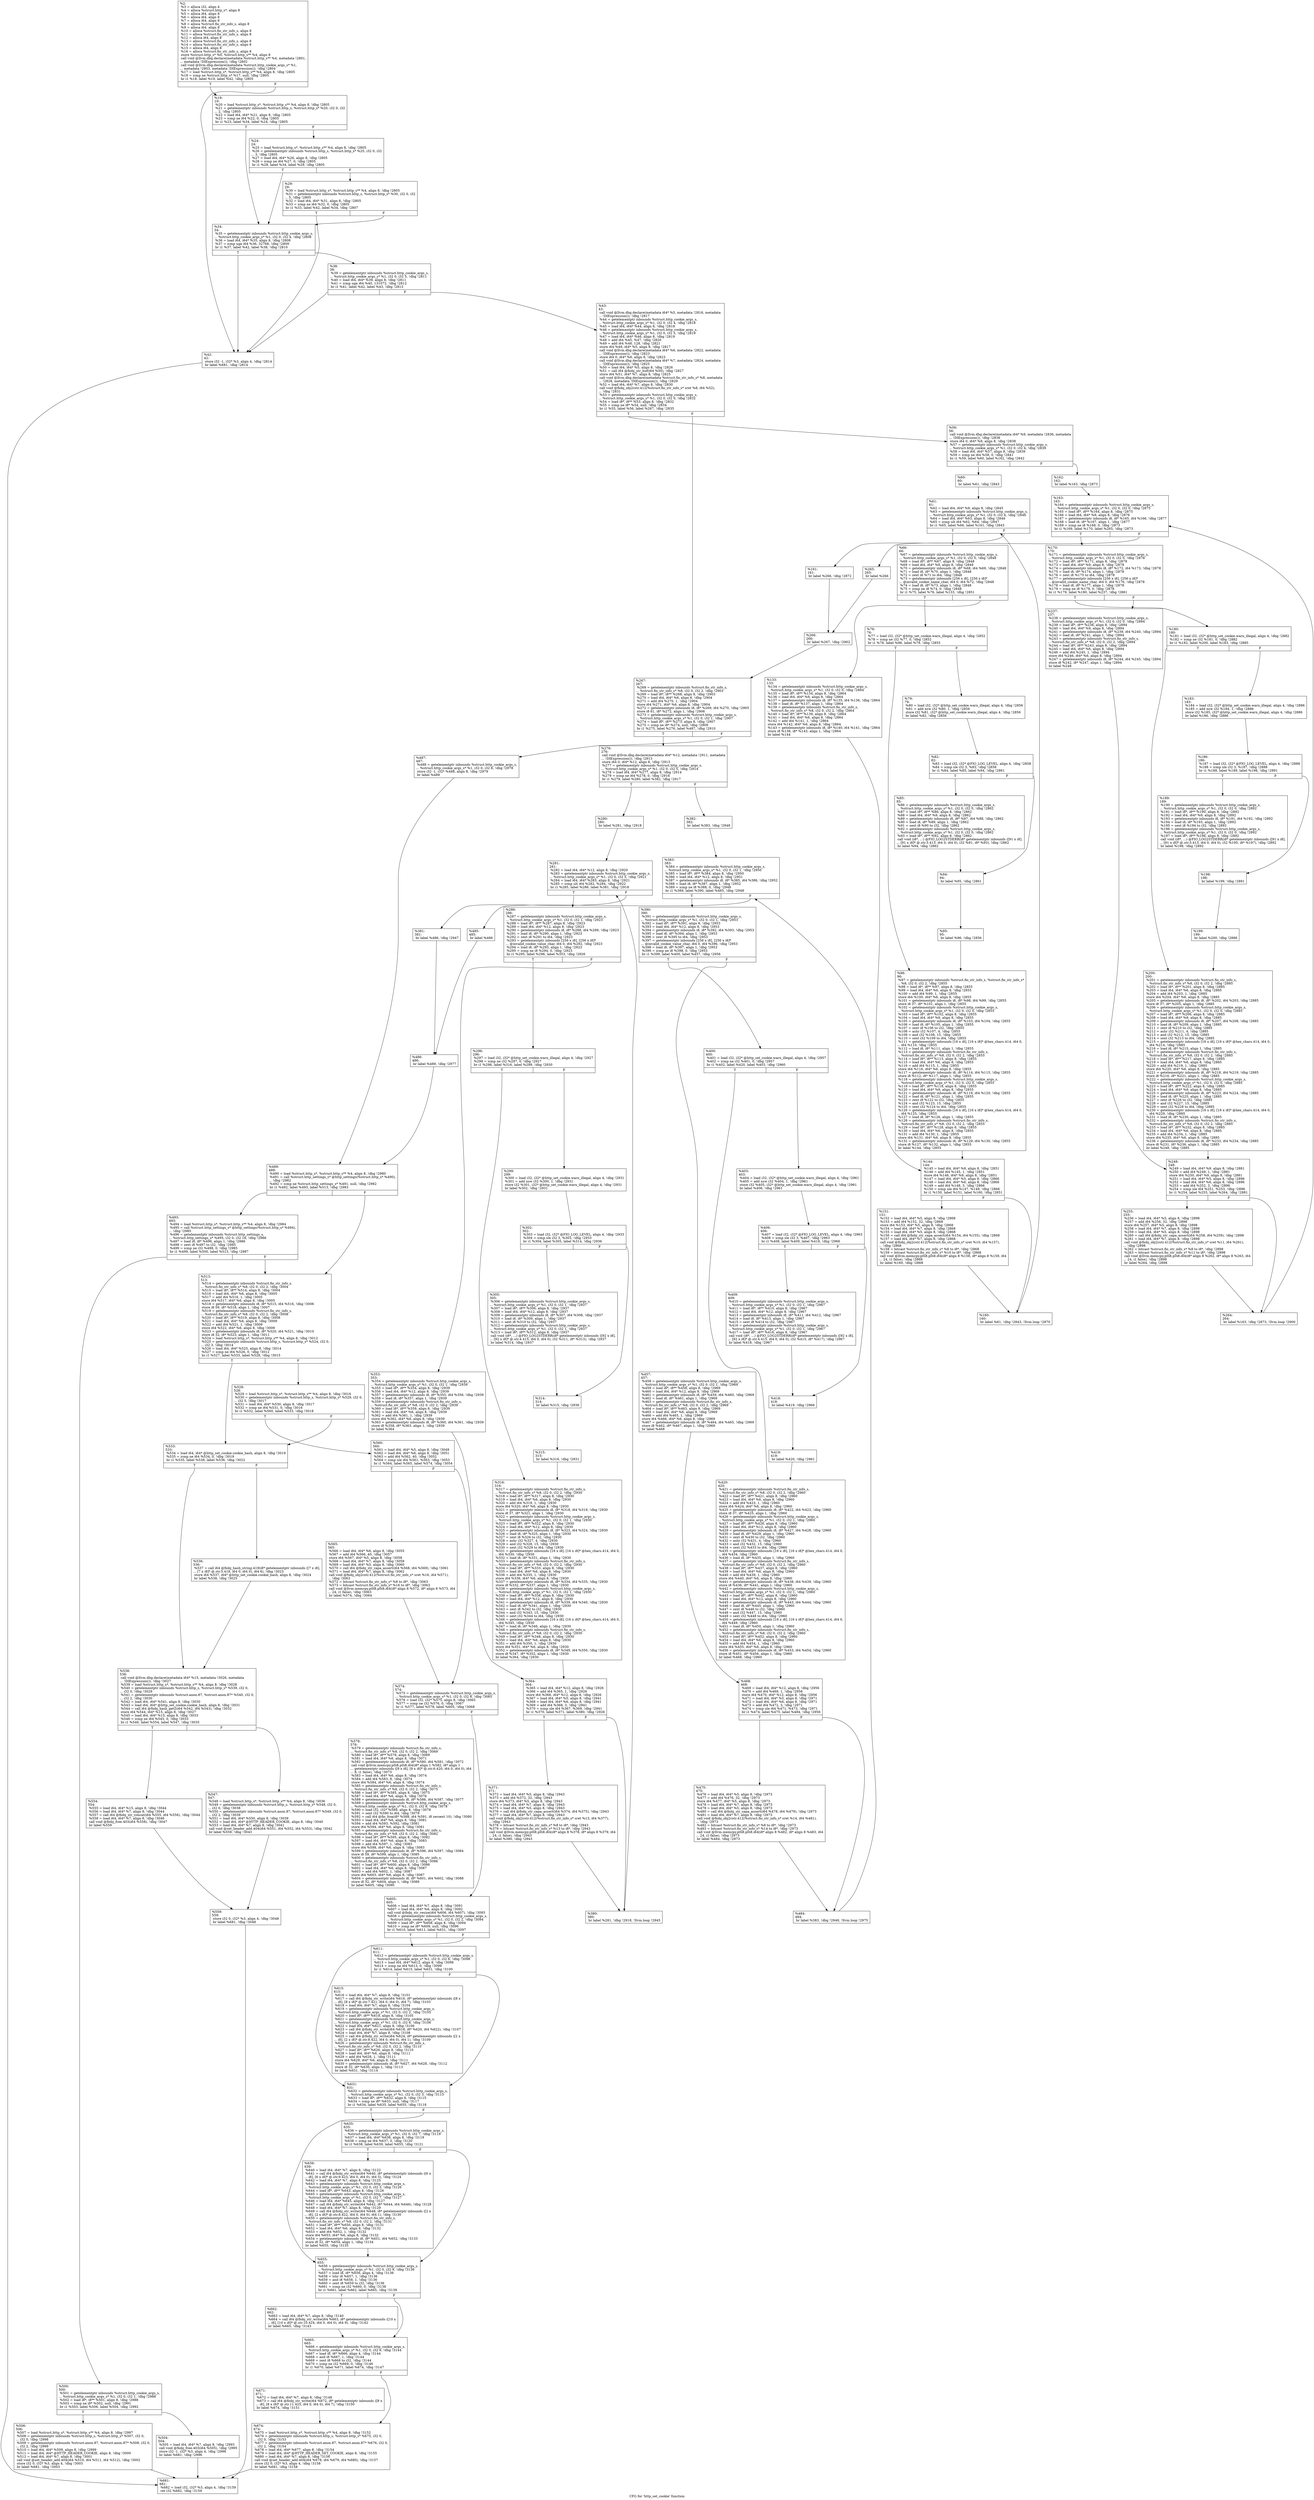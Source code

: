 digraph "CFG for 'http_set_cookie' function" {
	label="CFG for 'http_set_cookie' function";

	Node0x55685228bfd0 [shape=record,label="{%2:\l  %3 = alloca i32, align 4\l  %4 = alloca %struct.http_s*, align 8\l  %5 = alloca i64, align 8\l  %6 = alloca i64, align 8\l  %7 = alloca i64, align 8\l  %8 = alloca %struct.fio_str_info_s, align 8\l  %9 = alloca i64, align 8\l  %10 = alloca %struct.fio_str_info_s, align 8\l  %11 = alloca %struct.fio_str_info_s, align 8\l  %12 = alloca i64, align 8\l  %13 = alloca %struct.fio_str_info_s, align 8\l  %14 = alloca %struct.fio_str_info_s, align 8\l  %15 = alloca i64, align 8\l  %16 = alloca %struct.fio_str_info_s, align 8\l  store %struct.http_s* %0, %struct.http_s** %4, align 8\l  call void @llvm.dbg.declare(metadata %struct.http_s** %4, metadata !2801,\l... metadata !DIExpression()), !dbg !2802\l  call void @llvm.dbg.declare(metadata %struct.http_cookie_args_s* %1,\l... metadata !2803, metadata !DIExpression()), !dbg !2804\l  %17 = load %struct.http_s*, %struct.http_s** %4, align 8, !dbg !2805\l  %18 = icmp ne %struct.http_s* %17, null, !dbg !2805\l  br i1 %18, label %19, label %42, !dbg !2805\l|{<s0>T|<s1>F}}"];
	Node0x55685228bfd0:s0 -> Node0x55685228f250;
	Node0x55685228bfd0:s1 -> Node0x55685228f3e0;
	Node0x55685228f250 [shape=record,label="{%19:\l19:                                               \l  %20 = load %struct.http_s*, %struct.http_s** %4, align 8, !dbg !2805\l  %21 = getelementptr inbounds %struct.http_s, %struct.http_s* %20, i32 0, i32\l... 2, !dbg !2805\l  %22 = load i64, i64* %21, align 8, !dbg !2805\l  %23 = icmp ne i64 %22, 0, !dbg !2805\l  br i1 %23, label %34, label %24, !dbg !2805\l|{<s0>T|<s1>F}}"];
	Node0x55685228f250:s0 -> Node0x55685228f340;
	Node0x55685228f250:s1 -> Node0x55685228f2a0;
	Node0x55685228f2a0 [shape=record,label="{%24:\l24:                                               \l  %25 = load %struct.http_s*, %struct.http_s** %4, align 8, !dbg !2805\l  %26 = getelementptr inbounds %struct.http_s, %struct.http_s* %25, i32 0, i32\l... 3, !dbg !2805\l  %27 = load i64, i64* %26, align 8, !dbg !2805\l  %28 = icmp ne i64 %27, 0, !dbg !2805\l  br i1 %28, label %34, label %29, !dbg !2805\l|{<s0>T|<s1>F}}"];
	Node0x55685228f2a0:s0 -> Node0x55685228f340;
	Node0x55685228f2a0:s1 -> Node0x55685228f2f0;
	Node0x55685228f2f0 [shape=record,label="{%29:\l29:                                               \l  %30 = load %struct.http_s*, %struct.http_s** %4, align 8, !dbg !2805\l  %31 = getelementptr inbounds %struct.http_s, %struct.http_s* %30, i32 0, i32\l... 5, !dbg !2805\l  %32 = load i64, i64* %31, align 8, !dbg !2805\l  %33 = icmp ne i64 %32, 0, !dbg !2805\l  br i1 %33, label %42, label %34, !dbg !2807\l|{<s0>T|<s1>F}}"];
	Node0x55685228f2f0:s0 -> Node0x55685228f3e0;
	Node0x55685228f2f0:s1 -> Node0x55685228f340;
	Node0x55685228f340 [shape=record,label="{%34:\l34:                                               \l  %35 = getelementptr inbounds %struct.http_cookie_args_s,\l... %struct.http_cookie_args_s* %1, i32 0, i32 4, !dbg !2808\l  %36 = load i64, i64* %35, align 8, !dbg !2808\l  %37 = icmp uge i64 %36, 32768, !dbg !2809\l  br i1 %37, label %42, label %38, !dbg !2810\l|{<s0>T|<s1>F}}"];
	Node0x55685228f340:s0 -> Node0x55685228f3e0;
	Node0x55685228f340:s1 -> Node0x55685228f390;
	Node0x55685228f390 [shape=record,label="{%38:\l38:                                               \l  %39 = getelementptr inbounds %struct.http_cookie_args_s,\l... %struct.http_cookie_args_s* %1, i32 0, i32 5, !dbg !2811\l  %40 = load i64, i64* %39, align 8, !dbg !2811\l  %41 = icmp uge i64 %40, 131072, !dbg !2812\l  br i1 %41, label %42, label %43, !dbg !2813\l|{<s0>T|<s1>F}}"];
	Node0x55685228f390:s0 -> Node0x55685228f3e0;
	Node0x55685228f390:s1 -> Node0x55685228f430;
	Node0x55685228f3e0 [shape=record,label="{%42:\l42:                                               \l  store i32 -1, i32* %3, align 4, !dbg !2814\l  br label %681, !dbg !2814\l}"];
	Node0x55685228f3e0 -> Node0x5568522911e0;
	Node0x55685228f430 [shape=record,label="{%43:\l43:                                               \l  call void @llvm.dbg.declare(metadata i64* %5, metadata !2816, metadata\l... !DIExpression()), !dbg !2817\l  %44 = getelementptr inbounds %struct.http_cookie_args_s,\l... %struct.http_cookie_args_s* %1, i32 0, i32 4, !dbg !2818\l  %45 = load i64, i64* %44, align 8, !dbg !2818\l  %46 = getelementptr inbounds %struct.http_cookie_args_s,\l... %struct.http_cookie_args_s* %1, i32 0, i32 5, !dbg !2819\l  %47 = load i64, i64* %46, align 8, !dbg !2819\l  %48 = add i64 %45, %47, !dbg !2820\l  %49 = add i64 %48, 128, !dbg !2821\l  store i64 %49, i64* %5, align 8, !dbg !2817\l  call void @llvm.dbg.declare(metadata i64* %6, metadata !2822, metadata\l... !DIExpression()), !dbg !2823\l  store i64 0, i64* %6, align 8, !dbg !2823\l  call void @llvm.dbg.declare(metadata i64* %7, metadata !2824, metadata\l... !DIExpression()), !dbg !2825\l  %50 = load i64, i64* %5, align 8, !dbg !2826\l  %51 = call i64 @fiobj_str_buf(i64 %50), !dbg !2827\l  store i64 %51, i64* %7, align 8, !dbg !2825\l  call void @llvm.dbg.declare(metadata %struct.fio_str_info_s* %8, metadata\l... !2828, metadata !DIExpression()), !dbg !2829\l  %52 = load i64, i64* %7, align 8, !dbg !2830\l  call void @fiobj_obj2cstr.412(%struct.fio_str_info_s* sret %8, i64 %52),\l... !dbg !2831\l  %53 = getelementptr inbounds %struct.http_cookie_args_s,\l... %struct.http_cookie_args_s* %1, i32 0, i32 0, !dbg !2832\l  %54 = load i8*, i8** %53, align 8, !dbg !2832\l  %55 = icmp ne i8* %54, null, !dbg !2834\l  br i1 %55, label %56, label %267, !dbg !2835\l|{<s0>T|<s1>F}}"];
	Node0x55685228f430:s0 -> Node0x55685228f480;
	Node0x55685228f430:s1 -> Node0x55685228fe80;
	Node0x55685228f480 [shape=record,label="{%56:\l56:                                               \l  call void @llvm.dbg.declare(metadata i64* %9, metadata !2836, metadata\l... !DIExpression()), !dbg !2838\l  store i64 0, i64* %9, align 8, !dbg !2838\l  %57 = getelementptr inbounds %struct.http_cookie_args_s,\l... %struct.http_cookie_args_s* %1, i32 0, i32 4, !dbg !2839\l  %58 = load i64, i64* %57, align 8, !dbg !2839\l  %59 = icmp ne i64 %58, 0, !dbg !2841\l  br i1 %59, label %60, label %162, !dbg !2842\l|{<s0>T|<s1>F}}"];
	Node0x55685228f480:s0 -> Node0x55685228f4d0;
	Node0x55685228f480:s1 -> Node0x55685228f980;
	Node0x55685228f4d0 [shape=record,label="{%60:\l60:                                               \l  br label %61, !dbg !2843\l}"];
	Node0x55685228f4d0 -> Node0x55685228f520;
	Node0x55685228f520 [shape=record,label="{%61:\l61:                                               \l  %62 = load i64, i64* %9, align 8, !dbg !2845\l  %63 = getelementptr inbounds %struct.http_cookie_args_s,\l... %struct.http_cookie_args_s* %1, i32 0, i32 4, !dbg !2846\l  %64 = load i64, i64* %63, align 8, !dbg !2846\l  %65 = icmp ult i64 %62, %64, !dbg !2847\l  br i1 %65, label %66, label %161, !dbg !2843\l|{<s0>T|<s1>F}}"];
	Node0x55685228f520:s0 -> Node0x55685228f570;
	Node0x55685228f520:s1 -> Node0x55685228f930;
	Node0x55685228f570 [shape=record,label="{%66:\l66:                                               \l  %67 = getelementptr inbounds %struct.http_cookie_args_s,\l... %struct.http_cookie_args_s* %1, i32 0, i32 0, !dbg !2848\l  %68 = load i8*, i8** %67, align 8, !dbg !2848\l  %69 = load i64, i64* %9, align 8, !dbg !2848\l  %70 = getelementptr inbounds i8, i8* %68, i64 %69, !dbg !2848\l  %71 = load i8, i8* %70, align 1, !dbg !2848\l  %72 = zext i8 %71 to i64, !dbg !2848\l  %73 = getelementptr inbounds [256 x i8], [256 x i8]*\l... @invalid_cookie_name_char, i64 0, i64 %72, !dbg !2848\l  %74 = load i8, i8* %73, align 1, !dbg !2848\l  %75 = icmp ne i8 %74, 0, !dbg !2848\l  br i1 %75, label %76, label %133, !dbg !2851\l|{<s0>T|<s1>F}}"];
	Node0x55685228f570:s0 -> Node0x55685228f5c0;
	Node0x55685228f570:s1 -> Node0x55685228f7f0;
	Node0x55685228f5c0 [shape=record,label="{%76:\l76:                                               \l  %77 = load i32, i32* @http_set_cookie.warn_illegal, align 4, !dbg !2852\l  %78 = icmp ne i32 %77, 0, !dbg !2852\l  br i1 %78, label %96, label %79, !dbg !2855\l|{<s0>T|<s1>F}}"];
	Node0x55685228f5c0:s0 -> Node0x55685228f7a0;
	Node0x55685228f5c0:s1 -> Node0x55685228f610;
	Node0x55685228f610 [shape=record,label="{%79:\l79:                                               \l  %80 = load i32, i32* @http_set_cookie.warn_illegal, align 4, !dbg !2856\l  %81 = add nsw i32 %80, 1, !dbg !2856\l  store i32 %81, i32* @http_set_cookie.warn_illegal, align 4, !dbg !2856\l  br label %82, !dbg !2856\l}"];
	Node0x55685228f610 -> Node0x55685228f660;
	Node0x55685228f660 [shape=record,label="{%82:\l82:                                               \l  %83 = load i32, i32* @FIO_LOG_LEVEL, align 4, !dbg !2858\l  %84 = icmp sle i32 3, %83, !dbg !2858\l  br i1 %84, label %85, label %94, !dbg !2861\l|{<s0>T|<s1>F}}"];
	Node0x55685228f660:s0 -> Node0x55685228f6b0;
	Node0x55685228f660:s1 -> Node0x55685228f700;
	Node0x55685228f6b0 [shape=record,label="{%85:\l85:                                               \l  %86 = getelementptr inbounds %struct.http_cookie_args_s,\l... %struct.http_cookie_args_s* %1, i32 0, i32 0, !dbg !2862\l  %87 = load i8*, i8** %86, align 8, !dbg !2862\l  %88 = load i64, i64* %9, align 8, !dbg !2862\l  %89 = getelementptr inbounds i8, i8* %87, i64 %88, !dbg !2862\l  %90 = load i8, i8* %89, align 1, !dbg !2862\l  %91 = sext i8 %90 to i32, !dbg !2862\l  %92 = getelementptr inbounds %struct.http_cookie_args_s,\l... %struct.http_cookie_args_s* %1, i32 0, i32 0, !dbg !2862\l  %93 = load i8*, i8** %92, align 8, !dbg !2862\l  call void (i8*, ...) @FIO_LOG2STDERR(i8* getelementptr inbounds ([91 x i8],\l... [91 x i8]* @.str.3.413, i64 0, i64 0), i32 %91, i8* %93), !dbg !2862\l  br label %94, !dbg !2862\l}"];
	Node0x55685228f6b0 -> Node0x55685228f700;
	Node0x55685228f700 [shape=record,label="{%94:\l94:                                               \l  br label %95, !dbg !2861\l}"];
	Node0x55685228f700 -> Node0x55685228f750;
	Node0x55685228f750 [shape=record,label="{%95:\l95:                                               \l  br label %96, !dbg !2856\l}"];
	Node0x55685228f750 -> Node0x55685228f7a0;
	Node0x55685228f7a0 [shape=record,label="{%96:\l96:                                               \l  %97 = getelementptr inbounds %struct.fio_str_info_s, %struct.fio_str_info_s*\l... %8, i32 0, i32 2, !dbg !2855\l  %98 = load i8*, i8** %97, align 8, !dbg !2855\l  %99 = load i64, i64* %6, align 8, !dbg !2855\l  %100 = add i64 %99, 1, !dbg !2855\l  store i64 %100, i64* %6, align 8, !dbg !2855\l  %101 = getelementptr inbounds i8, i8* %98, i64 %99, !dbg !2855\l  store i8 37, i8* %101, align 1, !dbg !2855\l  %102 = getelementptr inbounds %struct.http_cookie_args_s,\l... %struct.http_cookie_args_s* %1, i32 0, i32 0, !dbg !2855\l  %103 = load i8*, i8** %102, align 8, !dbg !2855\l  %104 = load i64, i64* %9, align 8, !dbg !2855\l  %105 = getelementptr inbounds i8, i8* %103, i64 %104, !dbg !2855\l  %106 = load i8, i8* %105, align 1, !dbg !2855\l  %107 = zext i8 %106 to i32, !dbg !2855\l  %108 = ashr i32 %107, 4, !dbg !2855\l  %109 = and i32 %108, 15, !dbg !2855\l  %110 = sext i32 %109 to i64, !dbg !2855\l  %111 = getelementptr inbounds [16 x i8], [16 x i8]* @hex_chars.414, i64 0,\l... i64 %110, !dbg !2855\l  %112 = load i8, i8* %111, align 1, !dbg !2855\l  %113 = getelementptr inbounds %struct.fio_str_info_s,\l... %struct.fio_str_info_s* %8, i32 0, i32 2, !dbg !2855\l  %114 = load i8*, i8** %113, align 8, !dbg !2855\l  %115 = load i64, i64* %6, align 8, !dbg !2855\l  %116 = add i64 %115, 1, !dbg !2855\l  store i64 %116, i64* %6, align 8, !dbg !2855\l  %117 = getelementptr inbounds i8, i8* %114, i64 %115, !dbg !2855\l  store i8 %112, i8* %117, align 1, !dbg !2855\l  %118 = getelementptr inbounds %struct.http_cookie_args_s,\l... %struct.http_cookie_args_s* %1, i32 0, i32 0, !dbg !2855\l  %119 = load i8*, i8** %118, align 8, !dbg !2855\l  %120 = load i64, i64* %9, align 8, !dbg !2855\l  %121 = getelementptr inbounds i8, i8* %119, i64 %120, !dbg !2855\l  %122 = load i8, i8* %121, align 1, !dbg !2855\l  %123 = zext i8 %122 to i32, !dbg !2855\l  %124 = and i32 %123, 15, !dbg !2855\l  %125 = sext i32 %124 to i64, !dbg !2855\l  %126 = getelementptr inbounds [16 x i8], [16 x i8]* @hex_chars.414, i64 0,\l... i64 %125, !dbg !2855\l  %127 = load i8, i8* %126, align 1, !dbg !2855\l  %128 = getelementptr inbounds %struct.fio_str_info_s,\l... %struct.fio_str_info_s* %8, i32 0, i32 2, !dbg !2855\l  %129 = load i8*, i8** %128, align 8, !dbg !2855\l  %130 = load i64, i64* %6, align 8, !dbg !2855\l  %131 = add i64 %130, 1, !dbg !2855\l  store i64 %131, i64* %6, align 8, !dbg !2855\l  %132 = getelementptr inbounds i8, i8* %129, i64 %130, !dbg !2855\l  store i8 %127, i8* %132, align 1, !dbg !2855\l  br label %144, !dbg !2855\l}"];
	Node0x55685228f7a0 -> Node0x55685228f840;
	Node0x55685228f7f0 [shape=record,label="{%133:\l133:                                              \l  %134 = getelementptr inbounds %struct.http_cookie_args_s,\l... %struct.http_cookie_args_s* %1, i32 0, i32 0, !dbg !2864\l  %135 = load i8*, i8** %134, align 8, !dbg !2864\l  %136 = load i64, i64* %9, align 8, !dbg !2864\l  %137 = getelementptr inbounds i8, i8* %135, i64 %136, !dbg !2864\l  %138 = load i8, i8* %137, align 1, !dbg !2864\l  %139 = getelementptr inbounds %struct.fio_str_info_s,\l... %struct.fio_str_info_s* %8, i32 0, i32 2, !dbg !2864\l  %140 = load i8*, i8** %139, align 8, !dbg !2864\l  %141 = load i64, i64* %6, align 8, !dbg !2864\l  %142 = add i64 %141, 1, !dbg !2864\l  store i64 %142, i64* %6, align 8, !dbg !2864\l  %143 = getelementptr inbounds i8, i8* %140, i64 %141, !dbg !2864\l  store i8 %138, i8* %143, align 1, !dbg !2864\l  br label %144\l}"];
	Node0x55685228f7f0 -> Node0x55685228f840;
	Node0x55685228f840 [shape=record,label="{%144:\l144:                                              \l  %145 = load i64, i64* %9, align 8, !dbg !2851\l  %146 = add i64 %145, 1, !dbg !2851\l  store i64 %146, i64* %9, align 8, !dbg !2851\l  %147 = load i64, i64* %5, align 8, !dbg !2866\l  %148 = load i64, i64* %6, align 8, !dbg !2866\l  %149 = add i64 %148, 3, !dbg !2866\l  %150 = icmp ule i64 %147, %149, !dbg !2866\l  br i1 %150, label %151, label %160, !dbg !2851\l|{<s0>T|<s1>F}}"];
	Node0x55685228f840:s0 -> Node0x55685228f890;
	Node0x55685228f840:s1 -> Node0x55685228f8e0;
	Node0x55685228f890 [shape=record,label="{%151:\l151:                                              \l  %152 = load i64, i64* %5, align 8, !dbg !2868\l  %153 = add i64 %152, 32, !dbg !2868\l  store i64 %153, i64* %5, align 8, !dbg !2868\l  %154 = load i64, i64* %7, align 8, !dbg !2868\l  %155 = load i64, i64* %5, align 8, !dbg !2868\l  %156 = call i64 @fiobj_str_capa_assert(i64 %154, i64 %155), !dbg !2868\l  %157 = load i64, i64* %7, align 8, !dbg !2868\l  call void @fiobj_obj2cstr.412(%struct.fio_str_info_s* sret %10, i64 %157),\l... !dbg !2868\l  %158 = bitcast %struct.fio_str_info_s* %8 to i8*, !dbg !2868\l  %159 = bitcast %struct.fio_str_info_s* %10 to i8*, !dbg !2868\l  call void @llvm.memcpy.p0i8.p0i8.i64(i8* align 8 %158, i8* align 8 %159, i64\l... 24, i1 false), !dbg !2868\l  br label %160, !dbg !2868\l}"];
	Node0x55685228f890 -> Node0x55685228f8e0;
	Node0x55685228f8e0 [shape=record,label="{%160:\l160:                                              \l  br label %61, !dbg !2843, !llvm.loop !2870\l}"];
	Node0x55685228f8e0 -> Node0x55685228f520;
	Node0x55685228f930 [shape=record,label="{%161:\l161:                                              \l  br label %266, !dbg !2872\l}"];
	Node0x55685228f930 -> Node0x55685228fe30;
	Node0x55685228f980 [shape=record,label="{%162:\l162:                                              \l  br label %163, !dbg !2873\l}"];
	Node0x55685228f980 -> Node0x55685228f9d0;
	Node0x55685228f9d0 [shape=record,label="{%163:\l163:                                              \l  %164 = getelementptr inbounds %struct.http_cookie_args_s,\l... %struct.http_cookie_args_s* %1, i32 0, i32 0, !dbg !2875\l  %165 = load i8*, i8** %164, align 8, !dbg !2875\l  %166 = load i64, i64* %9, align 8, !dbg !2876\l  %167 = getelementptr inbounds i8, i8* %165, i64 %166, !dbg !2877\l  %168 = load i8, i8* %167, align 1, !dbg !2877\l  %169 = icmp ne i8 %168, 0, !dbg !2873\l  br i1 %169, label %170, label %265, !dbg !2873\l|{<s0>T|<s1>F}}"];
	Node0x55685228f9d0:s0 -> Node0x55685228fa20;
	Node0x55685228f9d0:s1 -> Node0x55685228fde0;
	Node0x55685228fa20 [shape=record,label="{%170:\l170:                                              \l  %171 = getelementptr inbounds %struct.http_cookie_args_s,\l... %struct.http_cookie_args_s* %1, i32 0, i32 0, !dbg !2878\l  %172 = load i8*, i8** %171, align 8, !dbg !2878\l  %173 = load i64, i64* %9, align 8, !dbg !2878\l  %174 = getelementptr inbounds i8, i8* %172, i64 %173, !dbg !2878\l  %175 = load i8, i8* %174, align 1, !dbg !2878\l  %176 = zext i8 %175 to i64, !dbg !2878\l  %177 = getelementptr inbounds [256 x i8], [256 x i8]*\l... @invalid_cookie_name_char, i64 0, i64 %176, !dbg !2878\l  %178 = load i8, i8* %177, align 1, !dbg !2878\l  %179 = icmp ne i8 %178, 0, !dbg !2878\l  br i1 %179, label %180, label %237, !dbg !2881\l|{<s0>T|<s1>F}}"];
	Node0x55685228fa20:s0 -> Node0x55685228fa70;
	Node0x55685228fa20:s1 -> Node0x55685228fca0;
	Node0x55685228fa70 [shape=record,label="{%180:\l180:                                              \l  %181 = load i32, i32* @http_set_cookie.warn_illegal, align 4, !dbg !2882\l  %182 = icmp ne i32 %181, 0, !dbg !2882\l  br i1 %182, label %200, label %183, !dbg !2885\l|{<s0>T|<s1>F}}"];
	Node0x55685228fa70:s0 -> Node0x55685228fc50;
	Node0x55685228fa70:s1 -> Node0x55685228fac0;
	Node0x55685228fac0 [shape=record,label="{%183:\l183:                                              \l  %184 = load i32, i32* @http_set_cookie.warn_illegal, align 4, !dbg !2886\l  %185 = add nsw i32 %184, 1, !dbg !2886\l  store i32 %185, i32* @http_set_cookie.warn_illegal, align 4, !dbg !2886\l  br label %186, !dbg !2886\l}"];
	Node0x55685228fac0 -> Node0x55685228fb10;
	Node0x55685228fb10 [shape=record,label="{%186:\l186:                                              \l  %187 = load i32, i32* @FIO_LOG_LEVEL, align 4, !dbg !2888\l  %188 = icmp sle i32 3, %187, !dbg !2888\l  br i1 %188, label %189, label %198, !dbg !2891\l|{<s0>T|<s1>F}}"];
	Node0x55685228fb10:s0 -> Node0x55685228fb60;
	Node0x55685228fb10:s1 -> Node0x55685228fbb0;
	Node0x55685228fb60 [shape=record,label="{%189:\l189:                                              \l  %190 = getelementptr inbounds %struct.http_cookie_args_s,\l... %struct.http_cookie_args_s* %1, i32 0, i32 0, !dbg !2892\l  %191 = load i8*, i8** %190, align 8, !dbg !2892\l  %192 = load i64, i64* %9, align 8, !dbg !2892\l  %193 = getelementptr inbounds i8, i8* %191, i64 %192, !dbg !2892\l  %194 = load i8, i8* %193, align 1, !dbg !2892\l  %195 = sext i8 %194 to i32, !dbg !2892\l  %196 = getelementptr inbounds %struct.http_cookie_args_s,\l... %struct.http_cookie_args_s* %1, i32 0, i32 0, !dbg !2892\l  %197 = load i8*, i8** %196, align 8, !dbg !2892\l  call void (i8*, ...) @FIO_LOG2STDERR(i8* getelementptr inbounds ([91 x i8],\l... [91 x i8]* @.str.3.413, i64 0, i64 0), i32 %195, i8* %197), !dbg !2892\l  br label %198, !dbg !2892\l}"];
	Node0x55685228fb60 -> Node0x55685228fbb0;
	Node0x55685228fbb0 [shape=record,label="{%198:\l198:                                              \l  br label %199, !dbg !2891\l}"];
	Node0x55685228fbb0 -> Node0x55685228fc00;
	Node0x55685228fc00 [shape=record,label="{%199:\l199:                                              \l  br label %200, !dbg !2886\l}"];
	Node0x55685228fc00 -> Node0x55685228fc50;
	Node0x55685228fc50 [shape=record,label="{%200:\l200:                                              \l  %201 = getelementptr inbounds %struct.fio_str_info_s,\l... %struct.fio_str_info_s* %8, i32 0, i32 2, !dbg !2885\l  %202 = load i8*, i8** %201, align 8, !dbg !2885\l  %203 = load i64, i64* %6, align 8, !dbg !2885\l  %204 = add i64 %203, 1, !dbg !2885\l  store i64 %204, i64* %6, align 8, !dbg !2885\l  %205 = getelementptr inbounds i8, i8* %202, i64 %203, !dbg !2885\l  store i8 37, i8* %205, align 1, !dbg !2885\l  %206 = getelementptr inbounds %struct.http_cookie_args_s,\l... %struct.http_cookie_args_s* %1, i32 0, i32 0, !dbg !2885\l  %207 = load i8*, i8** %206, align 8, !dbg !2885\l  %208 = load i64, i64* %9, align 8, !dbg !2885\l  %209 = getelementptr inbounds i8, i8* %207, i64 %208, !dbg !2885\l  %210 = load i8, i8* %209, align 1, !dbg !2885\l  %211 = zext i8 %210 to i32, !dbg !2885\l  %212 = ashr i32 %211, 4, !dbg !2885\l  %213 = and i32 %212, 15, !dbg !2885\l  %214 = sext i32 %213 to i64, !dbg !2885\l  %215 = getelementptr inbounds [16 x i8], [16 x i8]* @hex_chars.414, i64 0,\l... i64 %214, !dbg !2885\l  %216 = load i8, i8* %215, align 1, !dbg !2885\l  %217 = getelementptr inbounds %struct.fio_str_info_s,\l... %struct.fio_str_info_s* %8, i32 0, i32 2, !dbg !2885\l  %218 = load i8*, i8** %217, align 8, !dbg !2885\l  %219 = load i64, i64* %6, align 8, !dbg !2885\l  %220 = add i64 %219, 1, !dbg !2885\l  store i64 %220, i64* %6, align 8, !dbg !2885\l  %221 = getelementptr inbounds i8, i8* %218, i64 %219, !dbg !2885\l  store i8 %216, i8* %221, align 1, !dbg !2885\l  %222 = getelementptr inbounds %struct.http_cookie_args_s,\l... %struct.http_cookie_args_s* %1, i32 0, i32 0, !dbg !2885\l  %223 = load i8*, i8** %222, align 8, !dbg !2885\l  %224 = load i64, i64* %9, align 8, !dbg !2885\l  %225 = getelementptr inbounds i8, i8* %223, i64 %224, !dbg !2885\l  %226 = load i8, i8* %225, align 1, !dbg !2885\l  %227 = zext i8 %226 to i32, !dbg !2885\l  %228 = and i32 %227, 15, !dbg !2885\l  %229 = sext i32 %228 to i64, !dbg !2885\l  %230 = getelementptr inbounds [16 x i8], [16 x i8]* @hex_chars.414, i64 0,\l... i64 %229, !dbg !2885\l  %231 = load i8, i8* %230, align 1, !dbg !2885\l  %232 = getelementptr inbounds %struct.fio_str_info_s,\l... %struct.fio_str_info_s* %8, i32 0, i32 2, !dbg !2885\l  %233 = load i8*, i8** %232, align 8, !dbg !2885\l  %234 = load i64, i64* %6, align 8, !dbg !2885\l  %235 = add i64 %234, 1, !dbg !2885\l  store i64 %235, i64* %6, align 8, !dbg !2885\l  %236 = getelementptr inbounds i8, i8* %233, i64 %234, !dbg !2885\l  store i8 %231, i8* %236, align 1, !dbg !2885\l  br label %248, !dbg !2885\l}"];
	Node0x55685228fc50 -> Node0x55685228fcf0;
	Node0x55685228fca0 [shape=record,label="{%237:\l237:                                              \l  %238 = getelementptr inbounds %struct.http_cookie_args_s,\l... %struct.http_cookie_args_s* %1, i32 0, i32 0, !dbg !2894\l  %239 = load i8*, i8** %238, align 8, !dbg !2894\l  %240 = load i64, i64* %9, align 8, !dbg !2894\l  %241 = getelementptr inbounds i8, i8* %239, i64 %240, !dbg !2894\l  %242 = load i8, i8* %241, align 1, !dbg !2894\l  %243 = getelementptr inbounds %struct.fio_str_info_s,\l... %struct.fio_str_info_s* %8, i32 0, i32 2, !dbg !2894\l  %244 = load i8*, i8** %243, align 8, !dbg !2894\l  %245 = load i64, i64* %6, align 8, !dbg !2894\l  %246 = add i64 %245, 1, !dbg !2894\l  store i64 %246, i64* %6, align 8, !dbg !2894\l  %247 = getelementptr inbounds i8, i8* %244, i64 %245, !dbg !2894\l  store i8 %242, i8* %247, align 1, !dbg !2894\l  br label %248\l}"];
	Node0x55685228fca0 -> Node0x55685228fcf0;
	Node0x55685228fcf0 [shape=record,label="{%248:\l248:                                              \l  %249 = load i64, i64* %9, align 8, !dbg !2881\l  %250 = add i64 %249, 1, !dbg !2881\l  store i64 %250, i64* %9, align 8, !dbg !2881\l  %251 = load i64, i64* %5, align 8, !dbg !2896\l  %252 = load i64, i64* %6, align 8, !dbg !2896\l  %253 = add i64 %252, 3, !dbg !2896\l  %254 = icmp ule i64 %251, %253, !dbg !2896\l  br i1 %254, label %255, label %264, !dbg !2881\l|{<s0>T|<s1>F}}"];
	Node0x55685228fcf0:s0 -> Node0x55685228fd40;
	Node0x55685228fcf0:s1 -> Node0x55685228fd90;
	Node0x55685228fd40 [shape=record,label="{%255:\l255:                                              \l  %256 = load i64, i64* %5, align 8, !dbg !2898\l  %257 = add i64 %256, 32, !dbg !2898\l  store i64 %257, i64* %5, align 8, !dbg !2898\l  %258 = load i64, i64* %7, align 8, !dbg !2898\l  %259 = load i64, i64* %5, align 8, !dbg !2898\l  %260 = call i64 @fiobj_str_capa_assert(i64 %258, i64 %259), !dbg !2898\l  %261 = load i64, i64* %7, align 8, !dbg !2898\l  call void @fiobj_obj2cstr.412(%struct.fio_str_info_s* sret %11, i64 %261),\l... !dbg !2898\l  %262 = bitcast %struct.fio_str_info_s* %8 to i8*, !dbg !2898\l  %263 = bitcast %struct.fio_str_info_s* %11 to i8*, !dbg !2898\l  call void @llvm.memcpy.p0i8.p0i8.i64(i8* align 8 %262, i8* align 8 %263, i64\l... 24, i1 false), !dbg !2898\l  br label %264, !dbg !2898\l}"];
	Node0x55685228fd40 -> Node0x55685228fd90;
	Node0x55685228fd90 [shape=record,label="{%264:\l264:                                              \l  br label %163, !dbg !2873, !llvm.loop !2900\l}"];
	Node0x55685228fd90 -> Node0x55685228f9d0;
	Node0x55685228fde0 [shape=record,label="{%265:\l265:                                              \l  br label %266\l}"];
	Node0x55685228fde0 -> Node0x55685228fe30;
	Node0x55685228fe30 [shape=record,label="{%266:\l266:                                              \l  br label %267, !dbg !2902\l}"];
	Node0x55685228fe30 -> Node0x55685228fe80;
	Node0x55685228fe80 [shape=record,label="{%267:\l267:                                              \l  %268 = getelementptr inbounds %struct.fio_str_info_s,\l... %struct.fio_str_info_s* %8, i32 0, i32 2, !dbg !2903\l  %269 = load i8*, i8** %268, align 8, !dbg !2903\l  %270 = load i64, i64* %6, align 8, !dbg !2904\l  %271 = add i64 %270, 1, !dbg !2904\l  store i64 %271, i64* %6, align 8, !dbg !2904\l  %272 = getelementptr inbounds i8, i8* %269, i64 %270, !dbg !2905\l  store i8 61, i8* %272, align 1, !dbg !2906\l  %273 = getelementptr inbounds %struct.http_cookie_args_s,\l... %struct.http_cookie_args_s* %1, i32 0, i32 1, !dbg !2907\l  %274 = load i8*, i8** %273, align 8, !dbg !2907\l  %275 = icmp ne i8* %274, null, !dbg !2909\l  br i1 %275, label %276, label %487, !dbg !2910\l|{<s0>T|<s1>F}}"];
	Node0x55685228fe80:s0 -> Node0x55685228fed0;
	Node0x55685228fe80:s1 -> Node0x5568522908d0;
	Node0x55685228fed0 [shape=record,label="{%276:\l276:                                              \l  call void @llvm.dbg.declare(metadata i64* %12, metadata !2911, metadata\l... !DIExpression()), !dbg !2913\l  store i64 0, i64* %12, align 8, !dbg !2913\l  %277 = getelementptr inbounds %struct.http_cookie_args_s,\l... %struct.http_cookie_args_s* %1, i32 0, i32 5, !dbg !2914\l  %278 = load i64, i64* %277, align 8, !dbg !2914\l  %279 = icmp ne i64 %278, 0, !dbg !2916\l  br i1 %279, label %280, label %382, !dbg !2917\l|{<s0>T|<s1>F}}"];
	Node0x55685228fed0:s0 -> Node0x55685228ff20;
	Node0x55685228fed0:s1 -> Node0x5568522903d0;
	Node0x55685228ff20 [shape=record,label="{%280:\l280:                                              \l  br label %281, !dbg !2918\l}"];
	Node0x55685228ff20 -> Node0x55685228ff70;
	Node0x55685228ff70 [shape=record,label="{%281:\l281:                                              \l  %282 = load i64, i64* %12, align 8, !dbg !2920\l  %283 = getelementptr inbounds %struct.http_cookie_args_s,\l... %struct.http_cookie_args_s* %1, i32 0, i32 5, !dbg !2921\l  %284 = load i64, i64* %283, align 8, !dbg !2921\l  %285 = icmp ult i64 %282, %284, !dbg !2922\l  br i1 %285, label %286, label %381, !dbg !2918\l|{<s0>T|<s1>F}}"];
	Node0x55685228ff70:s0 -> Node0x55685228ffc0;
	Node0x55685228ff70:s1 -> Node0x556852290380;
	Node0x55685228ffc0 [shape=record,label="{%286:\l286:                                              \l  %287 = getelementptr inbounds %struct.http_cookie_args_s,\l... %struct.http_cookie_args_s* %1, i32 0, i32 1, !dbg !2923\l  %288 = load i8*, i8** %287, align 8, !dbg !2923\l  %289 = load i64, i64* %12, align 8, !dbg !2923\l  %290 = getelementptr inbounds i8, i8* %288, i64 %289, !dbg !2923\l  %291 = load i8, i8* %290, align 1, !dbg !2923\l  %292 = zext i8 %291 to i64, !dbg !2923\l  %293 = getelementptr inbounds [256 x i8], [256 x i8]*\l... @invalid_cookie_value_char, i64 0, i64 %292, !dbg !2923\l  %294 = load i8, i8* %293, align 1, !dbg !2923\l  %295 = icmp ne i8 %294, 0, !dbg !2923\l  br i1 %295, label %296, label %353, !dbg !2926\l|{<s0>T|<s1>F}}"];
	Node0x55685228ffc0:s0 -> Node0x556852290010;
	Node0x55685228ffc0:s1 -> Node0x556852290240;
	Node0x556852290010 [shape=record,label="{%296:\l296:                                              \l  %297 = load i32, i32* @http_set_cookie.warn_illegal, align 4, !dbg !2927\l  %298 = icmp ne i32 %297, 0, !dbg !2927\l  br i1 %298, label %316, label %299, !dbg !2930\l|{<s0>T|<s1>F}}"];
	Node0x556852290010:s0 -> Node0x5568522901f0;
	Node0x556852290010:s1 -> Node0x556852290060;
	Node0x556852290060 [shape=record,label="{%299:\l299:                                              \l  %300 = load i32, i32* @http_set_cookie.warn_illegal, align 4, !dbg !2931\l  %301 = add nsw i32 %300, 1, !dbg !2931\l  store i32 %301, i32* @http_set_cookie.warn_illegal, align 4, !dbg !2931\l  br label %302, !dbg !2931\l}"];
	Node0x556852290060 -> Node0x5568522900b0;
	Node0x5568522900b0 [shape=record,label="{%302:\l302:                                              \l  %303 = load i32, i32* @FIO_LOG_LEVEL, align 4, !dbg !2933\l  %304 = icmp sle i32 3, %303, !dbg !2933\l  br i1 %304, label %305, label %314, !dbg !2936\l|{<s0>T|<s1>F}}"];
	Node0x5568522900b0:s0 -> Node0x556852290100;
	Node0x5568522900b0:s1 -> Node0x556852290150;
	Node0x556852290100 [shape=record,label="{%305:\l305:                                              \l  %306 = getelementptr inbounds %struct.http_cookie_args_s,\l... %struct.http_cookie_args_s* %1, i32 0, i32 1, !dbg !2937\l  %307 = load i8*, i8** %306, align 8, !dbg !2937\l  %308 = load i64, i64* %12, align 8, !dbg !2937\l  %309 = getelementptr inbounds i8, i8* %307, i64 %308, !dbg !2937\l  %310 = load i8, i8* %309, align 1, !dbg !2937\l  %311 = sext i8 %310 to i32, !dbg !2937\l  %312 = getelementptr inbounds %struct.http_cookie_args_s,\l... %struct.http_cookie_args_s* %1, i32 0, i32 1, !dbg !2937\l  %313 = load i8*, i8** %312, align 8, !dbg !2937\l  call void (i8*, ...) @FIO_LOG2STDERR(i8* getelementptr inbounds ([92 x i8],\l... [92 x i8]* @.str.4.415, i64 0, i64 0), i32 %311, i8* %313), !dbg !2937\l  br label %314, !dbg !2937\l}"];
	Node0x556852290100 -> Node0x556852290150;
	Node0x556852290150 [shape=record,label="{%314:\l314:                                              \l  br label %315, !dbg !2936\l}"];
	Node0x556852290150 -> Node0x5568522901a0;
	Node0x5568522901a0 [shape=record,label="{%315:\l315:                                              \l  br label %316, !dbg !2931\l}"];
	Node0x5568522901a0 -> Node0x5568522901f0;
	Node0x5568522901f0 [shape=record,label="{%316:\l316:                                              \l  %317 = getelementptr inbounds %struct.fio_str_info_s,\l... %struct.fio_str_info_s* %8, i32 0, i32 2, !dbg !2930\l  %318 = load i8*, i8** %317, align 8, !dbg !2930\l  %319 = load i64, i64* %6, align 8, !dbg !2930\l  %320 = add i64 %319, 1, !dbg !2930\l  store i64 %320, i64* %6, align 8, !dbg !2930\l  %321 = getelementptr inbounds i8, i8* %318, i64 %319, !dbg !2930\l  store i8 37, i8* %321, align 1, !dbg !2930\l  %322 = getelementptr inbounds %struct.http_cookie_args_s,\l... %struct.http_cookie_args_s* %1, i32 0, i32 1, !dbg !2930\l  %323 = load i8*, i8** %322, align 8, !dbg !2930\l  %324 = load i64, i64* %12, align 8, !dbg !2930\l  %325 = getelementptr inbounds i8, i8* %323, i64 %324, !dbg !2930\l  %326 = load i8, i8* %325, align 1, !dbg !2930\l  %327 = zext i8 %326 to i32, !dbg !2930\l  %328 = ashr i32 %327, 4, !dbg !2930\l  %329 = and i32 %328, 15, !dbg !2930\l  %330 = sext i32 %329 to i64, !dbg !2930\l  %331 = getelementptr inbounds [16 x i8], [16 x i8]* @hex_chars.414, i64 0,\l... i64 %330, !dbg !2930\l  %332 = load i8, i8* %331, align 1, !dbg !2930\l  %333 = getelementptr inbounds %struct.fio_str_info_s,\l... %struct.fio_str_info_s* %8, i32 0, i32 2, !dbg !2930\l  %334 = load i8*, i8** %333, align 8, !dbg !2930\l  %335 = load i64, i64* %6, align 8, !dbg !2930\l  %336 = add i64 %335, 1, !dbg !2930\l  store i64 %336, i64* %6, align 8, !dbg !2930\l  %337 = getelementptr inbounds i8, i8* %334, i64 %335, !dbg !2930\l  store i8 %332, i8* %337, align 1, !dbg !2930\l  %338 = getelementptr inbounds %struct.http_cookie_args_s,\l... %struct.http_cookie_args_s* %1, i32 0, i32 1, !dbg !2930\l  %339 = load i8*, i8** %338, align 8, !dbg !2930\l  %340 = load i64, i64* %12, align 8, !dbg !2930\l  %341 = getelementptr inbounds i8, i8* %339, i64 %340, !dbg !2930\l  %342 = load i8, i8* %341, align 1, !dbg !2930\l  %343 = zext i8 %342 to i32, !dbg !2930\l  %344 = and i32 %343, 15, !dbg !2930\l  %345 = sext i32 %344 to i64, !dbg !2930\l  %346 = getelementptr inbounds [16 x i8], [16 x i8]* @hex_chars.414, i64 0,\l... i64 %345, !dbg !2930\l  %347 = load i8, i8* %346, align 1, !dbg !2930\l  %348 = getelementptr inbounds %struct.fio_str_info_s,\l... %struct.fio_str_info_s* %8, i32 0, i32 2, !dbg !2930\l  %349 = load i8*, i8** %348, align 8, !dbg !2930\l  %350 = load i64, i64* %6, align 8, !dbg !2930\l  %351 = add i64 %350, 1, !dbg !2930\l  store i64 %351, i64* %6, align 8, !dbg !2930\l  %352 = getelementptr inbounds i8, i8* %349, i64 %350, !dbg !2930\l  store i8 %347, i8* %352, align 1, !dbg !2930\l  br label %364, !dbg !2930\l}"];
	Node0x5568522901f0 -> Node0x556852290290;
	Node0x556852290240 [shape=record,label="{%353:\l353:                                              \l  %354 = getelementptr inbounds %struct.http_cookie_args_s,\l... %struct.http_cookie_args_s* %1, i32 0, i32 1, !dbg !2939\l  %355 = load i8*, i8** %354, align 8, !dbg !2939\l  %356 = load i64, i64* %12, align 8, !dbg !2939\l  %357 = getelementptr inbounds i8, i8* %355, i64 %356, !dbg !2939\l  %358 = load i8, i8* %357, align 1, !dbg !2939\l  %359 = getelementptr inbounds %struct.fio_str_info_s,\l... %struct.fio_str_info_s* %8, i32 0, i32 2, !dbg !2939\l  %360 = load i8*, i8** %359, align 8, !dbg !2939\l  %361 = load i64, i64* %6, align 8, !dbg !2939\l  %362 = add i64 %361, 1, !dbg !2939\l  store i64 %362, i64* %6, align 8, !dbg !2939\l  %363 = getelementptr inbounds i8, i8* %360, i64 %361, !dbg !2939\l  store i8 %358, i8* %363, align 1, !dbg !2939\l  br label %364\l}"];
	Node0x556852290240 -> Node0x556852290290;
	Node0x556852290290 [shape=record,label="{%364:\l364:                                              \l  %365 = load i64, i64* %12, align 8, !dbg !2926\l  %366 = add i64 %365, 1, !dbg !2926\l  store i64 %366, i64* %12, align 8, !dbg !2926\l  %367 = load i64, i64* %5, align 8, !dbg !2941\l  %368 = load i64, i64* %6, align 8, !dbg !2941\l  %369 = add i64 %368, 3, !dbg !2941\l  %370 = icmp ule i64 %367, %369, !dbg !2941\l  br i1 %370, label %371, label %380, !dbg !2926\l|{<s0>T|<s1>F}}"];
	Node0x556852290290:s0 -> Node0x5568522902e0;
	Node0x556852290290:s1 -> Node0x556852290330;
	Node0x5568522902e0 [shape=record,label="{%371:\l371:                                              \l  %372 = load i64, i64* %5, align 8, !dbg !2943\l  %373 = add i64 %372, 32, !dbg !2943\l  store i64 %373, i64* %5, align 8, !dbg !2943\l  %374 = load i64, i64* %7, align 8, !dbg !2943\l  %375 = load i64, i64* %5, align 8, !dbg !2943\l  %376 = call i64 @fiobj_str_capa_assert(i64 %374, i64 %375), !dbg !2943\l  %377 = load i64, i64* %7, align 8, !dbg !2943\l  call void @fiobj_obj2cstr.412(%struct.fio_str_info_s* sret %13, i64 %377),\l... !dbg !2943\l  %378 = bitcast %struct.fio_str_info_s* %8 to i8*, !dbg !2943\l  %379 = bitcast %struct.fio_str_info_s* %13 to i8*, !dbg !2943\l  call void @llvm.memcpy.p0i8.p0i8.i64(i8* align 8 %378, i8* align 8 %379, i64\l... 24, i1 false), !dbg !2943\l  br label %380, !dbg !2943\l}"];
	Node0x5568522902e0 -> Node0x556852290330;
	Node0x556852290330 [shape=record,label="{%380:\l380:                                              \l  br label %281, !dbg !2918, !llvm.loop !2945\l}"];
	Node0x556852290330 -> Node0x55685228ff70;
	Node0x556852290380 [shape=record,label="{%381:\l381:                                              \l  br label %486, !dbg !2947\l}"];
	Node0x556852290380 -> Node0x556852290880;
	Node0x5568522903d0 [shape=record,label="{%382:\l382:                                              \l  br label %383, !dbg !2948\l}"];
	Node0x5568522903d0 -> Node0x556852290420;
	Node0x556852290420 [shape=record,label="{%383:\l383:                                              \l  %384 = getelementptr inbounds %struct.http_cookie_args_s,\l... %struct.http_cookie_args_s* %1, i32 0, i32 1, !dbg !2950\l  %385 = load i8*, i8** %384, align 8, !dbg !2950\l  %386 = load i64, i64* %12, align 8, !dbg !2951\l  %387 = getelementptr inbounds i8, i8* %385, i64 %386, !dbg !2952\l  %388 = load i8, i8* %387, align 1, !dbg !2952\l  %389 = icmp ne i8 %388, 0, !dbg !2948\l  br i1 %389, label %390, label %485, !dbg !2948\l|{<s0>T|<s1>F}}"];
	Node0x556852290420:s0 -> Node0x556852290470;
	Node0x556852290420:s1 -> Node0x556852290830;
	Node0x556852290470 [shape=record,label="{%390:\l390:                                              \l  %391 = getelementptr inbounds %struct.http_cookie_args_s,\l... %struct.http_cookie_args_s* %1, i32 0, i32 1, !dbg !2953\l  %392 = load i8*, i8** %391, align 8, !dbg !2953\l  %393 = load i64, i64* %12, align 8, !dbg !2953\l  %394 = getelementptr inbounds i8, i8* %392, i64 %393, !dbg !2953\l  %395 = load i8, i8* %394, align 1, !dbg !2953\l  %396 = zext i8 %395 to i64, !dbg !2953\l  %397 = getelementptr inbounds [256 x i8], [256 x i8]*\l... @invalid_cookie_value_char, i64 0, i64 %396, !dbg !2953\l  %398 = load i8, i8* %397, align 1, !dbg !2953\l  %399 = icmp ne i8 %398, 0, !dbg !2953\l  br i1 %399, label %400, label %457, !dbg !2956\l|{<s0>T|<s1>F}}"];
	Node0x556852290470:s0 -> Node0x5568522904c0;
	Node0x556852290470:s1 -> Node0x5568522906f0;
	Node0x5568522904c0 [shape=record,label="{%400:\l400:                                              \l  %401 = load i32, i32* @http_set_cookie.warn_illegal, align 4, !dbg !2957\l  %402 = icmp ne i32 %401, 0, !dbg !2957\l  br i1 %402, label %420, label %403, !dbg !2960\l|{<s0>T|<s1>F}}"];
	Node0x5568522904c0:s0 -> Node0x5568522906a0;
	Node0x5568522904c0:s1 -> Node0x556852290510;
	Node0x556852290510 [shape=record,label="{%403:\l403:                                              \l  %404 = load i32, i32* @http_set_cookie.warn_illegal, align 4, !dbg !2961\l  %405 = add nsw i32 %404, 1, !dbg !2961\l  store i32 %405, i32* @http_set_cookie.warn_illegal, align 4, !dbg !2961\l  br label %406, !dbg !2961\l}"];
	Node0x556852290510 -> Node0x556852290560;
	Node0x556852290560 [shape=record,label="{%406:\l406:                                              \l  %407 = load i32, i32* @FIO_LOG_LEVEL, align 4, !dbg !2963\l  %408 = icmp sle i32 3, %407, !dbg !2963\l  br i1 %408, label %409, label %418, !dbg !2966\l|{<s0>T|<s1>F}}"];
	Node0x556852290560:s0 -> Node0x5568522905b0;
	Node0x556852290560:s1 -> Node0x556852290600;
	Node0x5568522905b0 [shape=record,label="{%409:\l409:                                              \l  %410 = getelementptr inbounds %struct.http_cookie_args_s,\l... %struct.http_cookie_args_s* %1, i32 0, i32 1, !dbg !2967\l  %411 = load i8*, i8** %410, align 8, !dbg !2967\l  %412 = load i64, i64* %12, align 8, !dbg !2967\l  %413 = getelementptr inbounds i8, i8* %411, i64 %412, !dbg !2967\l  %414 = load i8, i8* %413, align 1, !dbg !2967\l  %415 = sext i8 %414 to i32, !dbg !2967\l  %416 = getelementptr inbounds %struct.http_cookie_args_s,\l... %struct.http_cookie_args_s* %1, i32 0, i32 1, !dbg !2967\l  %417 = load i8*, i8** %416, align 8, !dbg !2967\l  call void (i8*, ...) @FIO_LOG2STDERR(i8* getelementptr inbounds ([92 x i8],\l... [92 x i8]* @.str.4.415, i64 0, i64 0), i32 %415, i8* %417), !dbg !2967\l  br label %418, !dbg !2967\l}"];
	Node0x5568522905b0 -> Node0x556852290600;
	Node0x556852290600 [shape=record,label="{%418:\l418:                                              \l  br label %419, !dbg !2966\l}"];
	Node0x556852290600 -> Node0x556852290650;
	Node0x556852290650 [shape=record,label="{%419:\l419:                                              \l  br label %420, !dbg !2961\l}"];
	Node0x556852290650 -> Node0x5568522906a0;
	Node0x5568522906a0 [shape=record,label="{%420:\l420:                                              \l  %421 = getelementptr inbounds %struct.fio_str_info_s,\l... %struct.fio_str_info_s* %8, i32 0, i32 2, !dbg !2960\l  %422 = load i8*, i8** %421, align 8, !dbg !2960\l  %423 = load i64, i64* %6, align 8, !dbg !2960\l  %424 = add i64 %423, 1, !dbg !2960\l  store i64 %424, i64* %6, align 8, !dbg !2960\l  %425 = getelementptr inbounds i8, i8* %422, i64 %423, !dbg !2960\l  store i8 37, i8* %425, align 1, !dbg !2960\l  %426 = getelementptr inbounds %struct.http_cookie_args_s,\l... %struct.http_cookie_args_s* %1, i32 0, i32 1, !dbg !2960\l  %427 = load i8*, i8** %426, align 8, !dbg !2960\l  %428 = load i64, i64* %12, align 8, !dbg !2960\l  %429 = getelementptr inbounds i8, i8* %427, i64 %428, !dbg !2960\l  %430 = load i8, i8* %429, align 1, !dbg !2960\l  %431 = zext i8 %430 to i32, !dbg !2960\l  %432 = ashr i32 %431, 4, !dbg !2960\l  %433 = and i32 %432, 15, !dbg !2960\l  %434 = sext i32 %433 to i64, !dbg !2960\l  %435 = getelementptr inbounds [16 x i8], [16 x i8]* @hex_chars.414, i64 0,\l... i64 %434, !dbg !2960\l  %436 = load i8, i8* %435, align 1, !dbg !2960\l  %437 = getelementptr inbounds %struct.fio_str_info_s,\l... %struct.fio_str_info_s* %8, i32 0, i32 2, !dbg !2960\l  %438 = load i8*, i8** %437, align 8, !dbg !2960\l  %439 = load i64, i64* %6, align 8, !dbg !2960\l  %440 = add i64 %439, 1, !dbg !2960\l  store i64 %440, i64* %6, align 8, !dbg !2960\l  %441 = getelementptr inbounds i8, i8* %438, i64 %439, !dbg !2960\l  store i8 %436, i8* %441, align 1, !dbg !2960\l  %442 = getelementptr inbounds %struct.http_cookie_args_s,\l... %struct.http_cookie_args_s* %1, i32 0, i32 1, !dbg !2960\l  %443 = load i8*, i8** %442, align 8, !dbg !2960\l  %444 = load i64, i64* %12, align 8, !dbg !2960\l  %445 = getelementptr inbounds i8, i8* %443, i64 %444, !dbg !2960\l  %446 = load i8, i8* %445, align 1, !dbg !2960\l  %447 = zext i8 %446 to i32, !dbg !2960\l  %448 = and i32 %447, 15, !dbg !2960\l  %449 = sext i32 %448 to i64, !dbg !2960\l  %450 = getelementptr inbounds [16 x i8], [16 x i8]* @hex_chars.414, i64 0,\l... i64 %449, !dbg !2960\l  %451 = load i8, i8* %450, align 1, !dbg !2960\l  %452 = getelementptr inbounds %struct.fio_str_info_s,\l... %struct.fio_str_info_s* %8, i32 0, i32 2, !dbg !2960\l  %453 = load i8*, i8** %452, align 8, !dbg !2960\l  %454 = load i64, i64* %6, align 8, !dbg !2960\l  %455 = add i64 %454, 1, !dbg !2960\l  store i64 %455, i64* %6, align 8, !dbg !2960\l  %456 = getelementptr inbounds i8, i8* %453, i64 %454, !dbg !2960\l  store i8 %451, i8* %456, align 1, !dbg !2960\l  br label %468, !dbg !2960\l}"];
	Node0x5568522906a0 -> Node0x556852290740;
	Node0x5568522906f0 [shape=record,label="{%457:\l457:                                              \l  %458 = getelementptr inbounds %struct.http_cookie_args_s,\l... %struct.http_cookie_args_s* %1, i32 0, i32 1, !dbg !2969\l  %459 = load i8*, i8** %458, align 8, !dbg !2969\l  %460 = load i64, i64* %12, align 8, !dbg !2969\l  %461 = getelementptr inbounds i8, i8* %459, i64 %460, !dbg !2969\l  %462 = load i8, i8* %461, align 1, !dbg !2969\l  %463 = getelementptr inbounds %struct.fio_str_info_s,\l... %struct.fio_str_info_s* %8, i32 0, i32 2, !dbg !2969\l  %464 = load i8*, i8** %463, align 8, !dbg !2969\l  %465 = load i64, i64* %6, align 8, !dbg !2969\l  %466 = add i64 %465, 1, !dbg !2969\l  store i64 %466, i64* %6, align 8, !dbg !2969\l  %467 = getelementptr inbounds i8, i8* %464, i64 %465, !dbg !2969\l  store i8 %462, i8* %467, align 1, !dbg !2969\l  br label %468\l}"];
	Node0x5568522906f0 -> Node0x556852290740;
	Node0x556852290740 [shape=record,label="{%468:\l468:                                              \l  %469 = load i64, i64* %12, align 8, !dbg !2956\l  %470 = add i64 %469, 1, !dbg !2956\l  store i64 %470, i64* %12, align 8, !dbg !2956\l  %471 = load i64, i64* %5, align 8, !dbg !2971\l  %472 = load i64, i64* %6, align 8, !dbg !2971\l  %473 = add i64 %472, 3, !dbg !2971\l  %474 = icmp ule i64 %471, %473, !dbg !2971\l  br i1 %474, label %475, label %484, !dbg !2956\l|{<s0>T|<s1>F}}"];
	Node0x556852290740:s0 -> Node0x556852290790;
	Node0x556852290740:s1 -> Node0x5568522907e0;
	Node0x556852290790 [shape=record,label="{%475:\l475:                                              \l  %476 = load i64, i64* %5, align 8, !dbg !2973\l  %477 = add i64 %476, 32, !dbg !2973\l  store i64 %477, i64* %5, align 8, !dbg !2973\l  %478 = load i64, i64* %7, align 8, !dbg !2973\l  %479 = load i64, i64* %5, align 8, !dbg !2973\l  %480 = call i64 @fiobj_str_capa_assert(i64 %478, i64 %479), !dbg !2973\l  %481 = load i64, i64* %7, align 8, !dbg !2973\l  call void @fiobj_obj2cstr.412(%struct.fio_str_info_s* sret %14, i64 %481),\l... !dbg !2973\l  %482 = bitcast %struct.fio_str_info_s* %8 to i8*, !dbg !2973\l  %483 = bitcast %struct.fio_str_info_s* %14 to i8*, !dbg !2973\l  call void @llvm.memcpy.p0i8.p0i8.i64(i8* align 8 %482, i8* align 8 %483, i64\l... 24, i1 false), !dbg !2973\l  br label %484, !dbg !2973\l}"];
	Node0x556852290790 -> Node0x5568522907e0;
	Node0x5568522907e0 [shape=record,label="{%484:\l484:                                              \l  br label %383, !dbg !2948, !llvm.loop !2975\l}"];
	Node0x5568522907e0 -> Node0x556852290420;
	Node0x556852290830 [shape=record,label="{%485:\l485:                                              \l  br label %486\l}"];
	Node0x556852290830 -> Node0x556852290880;
	Node0x556852290880 [shape=record,label="{%486:\l486:                                              \l  br label %489, !dbg !2977\l}"];
	Node0x556852290880 -> Node0x556852290920;
	Node0x5568522908d0 [shape=record,label="{%487:\l487:                                              \l  %488 = getelementptr inbounds %struct.http_cookie_args_s,\l... %struct.http_cookie_args_s* %1, i32 0, i32 8, !dbg !2978\l  store i32 -1, i32* %488, align 8, !dbg !2979\l  br label %489\l}"];
	Node0x5568522908d0 -> Node0x556852290920;
	Node0x556852290920 [shape=record,label="{%489:\l489:                                              \l  %490 = load %struct.http_s*, %struct.http_s** %4, align 8, !dbg !2980\l  %491 = call %struct.http_settings_s* @http_settings(%struct.http_s* %490),\l... !dbg !2982\l  %492 = icmp ne %struct.http_settings_s* %491, null, !dbg !2982\l  br i1 %492, label %493, label %513, !dbg !2983\l|{<s0>T|<s1>F}}"];
	Node0x556852290920:s0 -> Node0x556852290970;
	Node0x556852290920:s1 -> Node0x556852290ab0;
	Node0x556852290970 [shape=record,label="{%493:\l493:                                              \l  %494 = load %struct.http_s*, %struct.http_s** %4, align 8, !dbg !2984\l  %495 = call %struct.http_settings_s* @http_settings(%struct.http_s* %494),\l... !dbg !2985\l  %496 = getelementptr inbounds %struct.http_settings_s,\l... %struct.http_settings_s* %495, i32 0, i32 18, !dbg !2986\l  %497 = load i8, i8* %496, align 1, !dbg !2986\l  %498 = zext i8 %497 to i32, !dbg !2985\l  %499 = icmp ne i32 %498, 0, !dbg !2985\l  br i1 %499, label %500, label %513, !dbg !2987\l|{<s0>T|<s1>F}}"];
	Node0x556852290970:s0 -> Node0x5568522909c0;
	Node0x556852290970:s1 -> Node0x556852290ab0;
	Node0x5568522909c0 [shape=record,label="{%500:\l500:                                              \l  %501 = getelementptr inbounds %struct.http_cookie_args_s,\l... %struct.http_cookie_args_s* %1, i32 0, i32 1, !dbg !2988\l  %502 = load i8*, i8** %501, align 8, !dbg !2988\l  %503 = icmp ne i8* %502, null, !dbg !2991\l  br i1 %503, label %506, label %504, !dbg !2992\l|{<s0>T|<s1>F}}"];
	Node0x5568522909c0:s0 -> Node0x556852290a60;
	Node0x5568522909c0:s1 -> Node0x556852290a10;
	Node0x556852290a10 [shape=record,label="{%504:\l504:                                              \l  %505 = load i64, i64* %7, align 8, !dbg !2993\l  call void @fiobj_free.403(i64 %505), !dbg !2995\l  store i32 -1, i32* %3, align 4, !dbg !2996\l  br label %681, !dbg !2996\l}"];
	Node0x556852290a10 -> Node0x5568522911e0;
	Node0x556852290a60 [shape=record,label="{%506:\l506:                                              \l  %507 = load %struct.http_s*, %struct.http_s** %4, align 8, !dbg !2997\l  %508 = getelementptr inbounds %struct.http_s, %struct.http_s* %507, i32 0,\l... i32 0, !dbg !2998\l  %509 = getelementptr inbounds %struct.anon.87, %struct.anon.87* %508, i32 0,\l... i32 2, !dbg !2999\l  %510 = load i64, i64* %509, align 8, !dbg !2999\l  %511 = load i64, i64* @HTTP_HEADER_COOKIE, align 8, !dbg !3000\l  %512 = load i64, i64* %7, align 8, !dbg !3001\l  call void @set_header_add.404(i64 %510, i64 %511, i64 %512), !dbg !3002\l  store i32 0, i32* %3, align 4, !dbg !3003\l  br label %681, !dbg !3003\l}"];
	Node0x556852290a60 -> Node0x5568522911e0;
	Node0x556852290ab0 [shape=record,label="{%513:\l513:                                              \l  %514 = getelementptr inbounds %struct.fio_str_info_s,\l... %struct.fio_str_info_s* %8, i32 0, i32 2, !dbg !3004\l  %515 = load i8*, i8** %514, align 8, !dbg !3004\l  %516 = load i64, i64* %6, align 8, !dbg !3005\l  %517 = add i64 %516, 1, !dbg !3005\l  store i64 %517, i64* %6, align 8, !dbg !3005\l  %518 = getelementptr inbounds i8, i8* %515, i64 %516, !dbg !3006\l  store i8 59, i8* %518, align 1, !dbg !3007\l  %519 = getelementptr inbounds %struct.fio_str_info_s,\l... %struct.fio_str_info_s* %8, i32 0, i32 2, !dbg !3008\l  %520 = load i8*, i8** %519, align 8, !dbg !3008\l  %521 = load i64, i64* %6, align 8, !dbg !3009\l  %522 = add i64 %521, 1, !dbg !3009\l  store i64 %522, i64* %6, align 8, !dbg !3009\l  %523 = getelementptr inbounds i8, i8* %520, i64 %521, !dbg !3010\l  store i8 32, i8* %523, align 1, !dbg !3011\l  %524 = load %struct.http_s*, %struct.http_s** %4, align 8, !dbg !3012\l  %525 = getelementptr inbounds %struct.http_s, %struct.http_s* %524, i32 0,\l... i32 3, !dbg !3014\l  %526 = load i64, i64* %525, align 8, !dbg !3014\l  %527 = icmp ne i64 %526, 0, !dbg !3012\l  br i1 %527, label %533, label %528, !dbg !3015\l|{<s0>T|<s1>F}}"];
	Node0x556852290ab0:s0 -> Node0x556852290b50;
	Node0x556852290ab0:s1 -> Node0x556852290b00;
	Node0x556852290b00 [shape=record,label="{%528:\l528:                                              \l  %529 = load %struct.http_s*, %struct.http_s** %4, align 8, !dbg !3016\l  %530 = getelementptr inbounds %struct.http_s, %struct.http_s* %529, i32 0,\l... i32 5, !dbg !3017\l  %531 = load i64, i64* %530, align 8, !dbg !3017\l  %532 = icmp ne i64 %531, 0, !dbg !3016\l  br i1 %532, label %560, label %533, !dbg !3018\l|{<s0>T|<s1>F}}"];
	Node0x556852290b00:s0 -> Node0x556852290d30;
	Node0x556852290b00:s1 -> Node0x556852290b50;
	Node0x556852290b50 [shape=record,label="{%533:\l533:                                              \l  %534 = load i64, i64* @http_set_cookie.cookie_hash, align 8, !dbg !3019\l  %535 = icmp ne i64 %534, 0, !dbg !3019\l  br i1 %535, label %538, label %536, !dbg !3022\l|{<s0>T|<s1>F}}"];
	Node0x556852290b50:s0 -> Node0x556852290bf0;
	Node0x556852290b50:s1 -> Node0x556852290ba0;
	Node0x556852290ba0 [shape=record,label="{%536:\l536:                                              \l  %537 = call i64 @fiobj_hash_string.419(i8* getelementptr inbounds ([7 x i8],\l... [7 x i8]* @.str.5.418, i64 0, i64 0), i64 6), !dbg !3023\l  store i64 %537, i64* @http_set_cookie.cookie_hash, align 8, !dbg !3024\l  br label %538, !dbg !3025\l}"];
	Node0x556852290ba0 -> Node0x556852290bf0;
	Node0x556852290bf0 [shape=record,label="{%538:\l538:                                              \l  call void @llvm.dbg.declare(metadata i64* %15, metadata !3026, metadata\l... !DIExpression()), !dbg !3027\l  %539 = load %struct.http_s*, %struct.http_s** %4, align 8, !dbg !3028\l  %540 = getelementptr inbounds %struct.http_s, %struct.http_s* %539, i32 0,\l... i32 0, !dbg !3029\l  %541 = getelementptr inbounds %struct.anon.87, %struct.anon.87* %540, i32 0,\l... i32 2, !dbg !3030\l  %542 = load i64, i64* %541, align 8, !dbg !3030\l  %543 = load i64, i64* @http_set_cookie.cookie_hash, align 8, !dbg !3031\l  %544 = call i64 @fiobj_hash_get2(i64 %542, i64 %543), !dbg !3032\l  store i64 %544, i64* %15, align 8, !dbg !3027\l  %545 = load i64, i64* %15, align 8, !dbg !3033\l  %546 = icmp ne i64 %545, 0, !dbg !3033\l  br i1 %546, label %554, label %547, !dbg !3035\l|{<s0>T|<s1>F}}"];
	Node0x556852290bf0:s0 -> Node0x556852290c90;
	Node0x556852290bf0:s1 -> Node0x556852290c40;
	Node0x556852290c40 [shape=record,label="{%547:\l547:                                              \l  %548 = load %struct.http_s*, %struct.http_s** %4, align 8, !dbg !3036\l  %549 = getelementptr inbounds %struct.http_s, %struct.http_s* %548, i32 0,\l... i32 0, !dbg !3038\l  %550 = getelementptr inbounds %struct.anon.87, %struct.anon.87* %549, i32 0,\l... i32 2, !dbg !3039\l  %551 = load i64, i64* %550, align 8, !dbg !3039\l  %552 = load i64, i64* @HTTP_HEADER_COOKIE, align 8, !dbg !3040\l  %553 = load i64, i64* %7, align 8, !dbg !3041\l  call void @set_header_add.404(i64 %551, i64 %552, i64 %553), !dbg !3042\l  br label %559, !dbg !3043\l}"];
	Node0x556852290c40 -> Node0x556852290ce0;
	Node0x556852290c90 [shape=record,label="{%554:\l554:                                              \l  %555 = load i64, i64* %15, align 8, !dbg !3044\l  %556 = load i64, i64* %7, align 8, !dbg !3044\l  %557 = call i64 @fiobj_str_concat(i64 %555, i64 %556), !dbg !3044\l  %558 = load i64, i64* %7, align 8, !dbg !3046\l  call void @fiobj_free.403(i64 %558), !dbg !3047\l  br label %559\l}"];
	Node0x556852290c90 -> Node0x556852290ce0;
	Node0x556852290ce0 [shape=record,label="{%559:\l559:                                              \l  store i32 0, i32* %3, align 4, !dbg !3048\l  br label %681, !dbg !3048\l}"];
	Node0x556852290ce0 -> Node0x5568522911e0;
	Node0x556852290d30 [shape=record,label="{%560:\l560:                                              \l  %561 = load i64, i64* %5, align 8, !dbg !3049\l  %562 = load i64, i64* %6, align 8, !dbg !3051\l  %563 = add i64 %562, 40, !dbg !3052\l  %564 = icmp ule i64 %561, %563, !dbg !3053\l  br i1 %564, label %565, label %574, !dbg !3054\l|{<s0>T|<s1>F}}"];
	Node0x556852290d30:s0 -> Node0x556852290d80;
	Node0x556852290d30:s1 -> Node0x556852290dd0;
	Node0x556852290d80 [shape=record,label="{%565:\l565:                                              \l  %566 = load i64, i64* %6, align 8, !dbg !3055\l  %567 = add i64 %566, 40, !dbg !3057\l  store i64 %567, i64* %5, align 8, !dbg !3058\l  %568 = load i64, i64* %7, align 8, !dbg !3059\l  %569 = load i64, i64* %5, align 8, !dbg !3060\l  %570 = call i64 @fiobj_str_capa_assert(i64 %568, i64 %569), !dbg !3061\l  %571 = load i64, i64* %7, align 8, !dbg !3062\l  call void @fiobj_obj2cstr.412(%struct.fio_str_info_s* sret %16, i64 %571),\l... !dbg !3063\l  %572 = bitcast %struct.fio_str_info_s* %8 to i8*, !dbg !3063\l  %573 = bitcast %struct.fio_str_info_s* %16 to i8*, !dbg !3063\l  call void @llvm.memcpy.p0i8.p0i8.i64(i8* align 8 %572, i8* align 8 %573, i64\l... 24, i1 false), !dbg !3063\l  br label %574, !dbg !3064\l}"];
	Node0x556852290d80 -> Node0x556852290dd0;
	Node0x556852290dd0 [shape=record,label="{%574:\l574:                                              \l  %575 = getelementptr inbounds %struct.http_cookie_args_s,\l... %struct.http_cookie_args_s* %1, i32 0, i32 8, !dbg !3065\l  %576 = load i32, i32* %575, align 8, !dbg !3065\l  %577 = icmp ne i32 %576, 0, !dbg !3067\l  br i1 %577, label %578, label %605, !dbg !3068\l|{<s0>T|<s1>F}}"];
	Node0x556852290dd0:s0 -> Node0x556852290e20;
	Node0x556852290dd0:s1 -> Node0x556852290e70;
	Node0x556852290e20 [shape=record,label="{%578:\l578:                                              \l  %579 = getelementptr inbounds %struct.fio_str_info_s,\l... %struct.fio_str_info_s* %8, i32 0, i32 2, !dbg !3069\l  %580 = load i8*, i8** %579, align 8, !dbg !3069\l  %581 = load i64, i64* %6, align 8, !dbg !3071\l  %582 = getelementptr inbounds i8, i8* %580, i64 %581, !dbg !3072\l  call void @llvm.memcpy.p0i8.p0i8.i64(i8* align 1 %582, i8* align 1\l... getelementptr inbounds ([9 x i8], [9 x i8]* @.str.6.420, i64 0, i64 0), i64\l... 8, i1 false), !dbg !3073\l  %583 = load i64, i64* %6, align 8, !dbg !3074\l  %584 = add i64 %583, 8, !dbg !3074\l  store i64 %584, i64* %6, align 8, !dbg !3074\l  %585 = getelementptr inbounds %struct.fio_str_info_s,\l... %struct.fio_str_info_s* %8, i32 0, i32 2, !dbg !3075\l  %586 = load i8*, i8** %585, align 8, !dbg !3075\l  %587 = load i64, i64* %6, align 8, !dbg !3076\l  %588 = getelementptr inbounds i8, i8* %586, i64 %587, !dbg !3077\l  %589 = getelementptr inbounds %struct.http_cookie_args_s,\l... %struct.http_cookie_args_s* %1, i32 0, i32 8, !dbg !3078\l  %590 = load i32, i32* %589, align 8, !dbg !3078\l  %591 = sext i32 %590 to i64, !dbg !3079\l  %592 = call i64 @fio_ltoa(i8* %588, i64 %591, i8 zeroext 10), !dbg !3080\l  %593 = load i64, i64* %6, align 8, !dbg !3081\l  %594 = add i64 %593, %592, !dbg !3081\l  store i64 %594, i64* %6, align 8, !dbg !3081\l  %595 = getelementptr inbounds %struct.fio_str_info_s,\l... %struct.fio_str_info_s* %8, i32 0, i32 2, !dbg !3082\l  %596 = load i8*, i8** %595, align 8, !dbg !3082\l  %597 = load i64, i64* %6, align 8, !dbg !3083\l  %598 = add i64 %597, 1, !dbg !3083\l  store i64 %598, i64* %6, align 8, !dbg !3083\l  %599 = getelementptr inbounds i8, i8* %596, i64 %597, !dbg !3084\l  store i8 59, i8* %599, align 1, !dbg !3085\l  %600 = getelementptr inbounds %struct.fio_str_info_s,\l... %struct.fio_str_info_s* %8, i32 0, i32 2, !dbg !3086\l  %601 = load i8*, i8** %600, align 8, !dbg !3086\l  %602 = load i64, i64* %6, align 8, !dbg !3087\l  %603 = add i64 %602, 1, !dbg !3087\l  store i64 %603, i64* %6, align 8, !dbg !3087\l  %604 = getelementptr inbounds i8, i8* %601, i64 %602, !dbg !3088\l  store i8 32, i8* %604, align 1, !dbg !3089\l  br label %605, !dbg !3090\l}"];
	Node0x556852290e20 -> Node0x556852290e70;
	Node0x556852290e70 [shape=record,label="{%605:\l605:                                              \l  %606 = load i64, i64* %7, align 8, !dbg !3091\l  %607 = load i64, i64* %6, align 8, !dbg !3092\l  call void @fiobj_str_resize(i64 %606, i64 %607), !dbg !3093\l  %608 = getelementptr inbounds %struct.http_cookie_args_s,\l... %struct.http_cookie_args_s* %1, i32 0, i32 2, !dbg !3094\l  %609 = load i8*, i8** %608, align 8, !dbg !3094\l  %610 = icmp ne i8* %609, null, !dbg !3096\l  br i1 %610, label %611, label %631, !dbg !3097\l|{<s0>T|<s1>F}}"];
	Node0x556852290e70:s0 -> Node0x556852290ec0;
	Node0x556852290e70:s1 -> Node0x556852290f60;
	Node0x556852290ec0 [shape=record,label="{%611:\l611:                                              \l  %612 = getelementptr inbounds %struct.http_cookie_args_s,\l... %struct.http_cookie_args_s* %1, i32 0, i32 6, !dbg !3098\l  %613 = load i64, i64* %612, align 8, !dbg !3098\l  %614 = icmp ne i64 %613, 0, !dbg !3099\l  br i1 %614, label %615, label %631, !dbg !3100\l|{<s0>T|<s1>F}}"];
	Node0x556852290ec0:s0 -> Node0x556852290f10;
	Node0x556852290ec0:s1 -> Node0x556852290f60;
	Node0x556852290f10 [shape=record,label="{%615:\l615:                                              \l  %616 = load i64, i64* %7, align 8, !dbg !3101\l  %617 = call i64 @fiobj_str_write(i64 %616, i8* getelementptr inbounds ([8 x\l... i8], [8 x i8]* @.str.7.421, i64 0, i64 0), i64 7), !dbg !3103\l  %618 = load i64, i64* %7, align 8, !dbg !3104\l  %619 = getelementptr inbounds %struct.http_cookie_args_s,\l... %struct.http_cookie_args_s* %1, i32 0, i32 2, !dbg !3105\l  %620 = load i8*, i8** %619, align 8, !dbg !3105\l  %621 = getelementptr inbounds %struct.http_cookie_args_s,\l... %struct.http_cookie_args_s* %1, i32 0, i32 6, !dbg !3106\l  %622 = load i64, i64* %621, align 8, !dbg !3106\l  %623 = call i64 @fiobj_str_write(i64 %618, i8* %620, i64 %622), !dbg !3107\l  %624 = load i64, i64* %7, align 8, !dbg !3108\l  %625 = call i64 @fiobj_str_write(i64 %624, i8* getelementptr inbounds ([2 x\l... i8], [2 x i8]* @.str.8.422, i64 0, i64 0), i64 1), !dbg !3109\l  %626 = getelementptr inbounds %struct.fio_str_info_s,\l... %struct.fio_str_info_s* %8, i32 0, i32 2, !dbg !3110\l  %627 = load i8*, i8** %626, align 8, !dbg !3110\l  %628 = load i64, i64* %6, align 8, !dbg !3111\l  %629 = add i64 %628, 1, !dbg !3111\l  store i64 %629, i64* %6, align 8, !dbg !3111\l  %630 = getelementptr inbounds i8, i8* %627, i64 %628, !dbg !3112\l  store i8 32, i8* %630, align 1, !dbg !3113\l  br label %631, !dbg !3114\l}"];
	Node0x556852290f10 -> Node0x556852290f60;
	Node0x556852290f60 [shape=record,label="{%631:\l631:                                              \l  %632 = getelementptr inbounds %struct.http_cookie_args_s,\l... %struct.http_cookie_args_s* %1, i32 0, i32 3, !dbg !3115\l  %633 = load i8*, i8** %632, align 8, !dbg !3115\l  %634 = icmp ne i8* %633, null, !dbg !3117\l  br i1 %634, label %635, label %655, !dbg !3118\l|{<s0>T|<s1>F}}"];
	Node0x556852290f60:s0 -> Node0x556852290fb0;
	Node0x556852290f60:s1 -> Node0x556852291050;
	Node0x556852290fb0 [shape=record,label="{%635:\l635:                                              \l  %636 = getelementptr inbounds %struct.http_cookie_args_s,\l... %struct.http_cookie_args_s* %1, i32 0, i32 7, !dbg !3119\l  %637 = load i64, i64* %636, align 8, !dbg !3119\l  %638 = icmp ne i64 %637, 0, !dbg !3120\l  br i1 %638, label %639, label %655, !dbg !3121\l|{<s0>T|<s1>F}}"];
	Node0x556852290fb0:s0 -> Node0x556852291000;
	Node0x556852290fb0:s1 -> Node0x556852291050;
	Node0x556852291000 [shape=record,label="{%639:\l639:                                              \l  %640 = load i64, i64* %7, align 8, !dbg !3122\l  %641 = call i64 @fiobj_str_write(i64 %640, i8* getelementptr inbounds ([6 x\l... i8], [6 x i8]* @.str.9.423, i64 0, i64 0), i64 5), !dbg !3124\l  %642 = load i64, i64* %7, align 8, !dbg !3125\l  %643 = getelementptr inbounds %struct.http_cookie_args_s,\l... %struct.http_cookie_args_s* %1, i32 0, i32 3, !dbg !3126\l  %644 = load i8*, i8** %643, align 8, !dbg !3126\l  %645 = getelementptr inbounds %struct.http_cookie_args_s,\l... %struct.http_cookie_args_s* %1, i32 0, i32 7, !dbg !3127\l  %646 = load i64, i64* %645, align 8, !dbg !3127\l  %647 = call i64 @fiobj_str_write(i64 %642, i8* %644, i64 %646), !dbg !3128\l  %648 = load i64, i64* %7, align 8, !dbg !3129\l  %649 = call i64 @fiobj_str_write(i64 %648, i8* getelementptr inbounds ([2 x\l... i8], [2 x i8]* @.str.8.422, i64 0, i64 0), i64 1), !dbg !3130\l  %650 = getelementptr inbounds %struct.fio_str_info_s,\l... %struct.fio_str_info_s* %8, i32 0, i32 2, !dbg !3131\l  %651 = load i8*, i8** %650, align 8, !dbg !3131\l  %652 = load i64, i64* %6, align 8, !dbg !3132\l  %653 = add i64 %652, 1, !dbg !3132\l  store i64 %653, i64* %6, align 8, !dbg !3132\l  %654 = getelementptr inbounds i8, i8* %651, i64 %652, !dbg !3133\l  store i8 32, i8* %654, align 1, !dbg !3134\l  br label %655, !dbg !3135\l}"];
	Node0x556852291000 -> Node0x556852291050;
	Node0x556852291050 [shape=record,label="{%655:\l655:                                              \l  %656 = getelementptr inbounds %struct.http_cookie_args_s,\l... %struct.http_cookie_args_s* %1, i32 0, i32 9, !dbg !3136\l  %657 = load i8, i8* %656, align 4, !dbg !3136\l  %658 = lshr i8 %657, 1, !dbg !3136\l  %659 = and i8 %658, 1, !dbg !3136\l  %660 = zext i8 %659 to i32, !dbg !3136\l  %661 = icmp ne i32 %660, 0, !dbg !3138\l  br i1 %661, label %662, label %665, !dbg !3139\l|{<s0>T|<s1>F}}"];
	Node0x556852291050:s0 -> Node0x5568522910a0;
	Node0x556852291050:s1 -> Node0x5568522910f0;
	Node0x5568522910a0 [shape=record,label="{%662:\l662:                                              \l  %663 = load i64, i64* %7, align 8, !dbg !3140\l  %664 = call i64 @fiobj_str_write(i64 %663, i8* getelementptr inbounds ([10 x\l... i8], [10 x i8]* @.str.10.424, i64 0, i64 0), i64 9), !dbg !3142\l  br label %665, !dbg !3143\l}"];
	Node0x5568522910a0 -> Node0x5568522910f0;
	Node0x5568522910f0 [shape=record,label="{%665:\l665:                                              \l  %666 = getelementptr inbounds %struct.http_cookie_args_s,\l... %struct.http_cookie_args_s* %1, i32 0, i32 9, !dbg !3144\l  %667 = load i8, i8* %666, align 4, !dbg !3144\l  %668 = and i8 %667, 1, !dbg !3144\l  %669 = zext i8 %668 to i32, !dbg !3144\l  %670 = icmp ne i32 %669, 0, !dbg !3146\l  br i1 %670, label %671, label %674, !dbg !3147\l|{<s0>T|<s1>F}}"];
	Node0x5568522910f0:s0 -> Node0x556852291140;
	Node0x5568522910f0:s1 -> Node0x556852291190;
	Node0x556852291140 [shape=record,label="{%671:\l671:                                              \l  %672 = load i64, i64* %7, align 8, !dbg !3148\l  %673 = call i64 @fiobj_str_write(i64 %672, i8* getelementptr inbounds ([8 x\l... i8], [8 x i8]* @.str.11.425, i64 0, i64 0), i64 7), !dbg !3150\l  br label %674, !dbg !3151\l}"];
	Node0x556852291140 -> Node0x556852291190;
	Node0x556852291190 [shape=record,label="{%674:\l674:                                              \l  %675 = load %struct.http_s*, %struct.http_s** %4, align 8, !dbg !3152\l  %676 = getelementptr inbounds %struct.http_s, %struct.http_s* %675, i32 0,\l... i32 0, !dbg !3153\l  %677 = getelementptr inbounds %struct.anon.87, %struct.anon.87* %676, i32 0,\l... i32 2, !dbg !3154\l  %678 = load i64, i64* %677, align 8, !dbg !3154\l  %679 = load i64, i64* @HTTP_HEADER_SET_COOKIE, align 8, !dbg !3155\l  %680 = load i64, i64* %7, align 8, !dbg !3156\l  call void @set_header_add.404(i64 %678, i64 %679, i64 %680), !dbg !3157\l  store i32 0, i32* %3, align 4, !dbg !3158\l  br label %681, !dbg !3158\l}"];
	Node0x556852291190 -> Node0x5568522911e0;
	Node0x5568522911e0 [shape=record,label="{%681:\l681:                                              \l  %682 = load i32, i32* %3, align 4, !dbg !3159\l  ret i32 %682, !dbg !3159\l}"];
}
